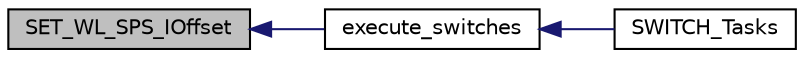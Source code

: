 digraph "SET_WL_SPS_IOffset"
{
  edge [fontname="Helvetica",fontsize="10",labelfontname="Helvetica",labelfontsize="10"];
  node [fontname="Helvetica",fontsize="10",shape=record];
  rankdir="LR";
  Node1710 [label="SET_WL_SPS_IOffset",height=0.2,width=0.4,color="black", fillcolor="grey75", style="filled", fontcolor="black"];
  Node1710 -> Node1711 [dir="back",color="midnightblue",fontsize="10",style="solid",fontname="Helvetica"];
  Node1711 [label="execute_switches",height=0.2,width=0.4,color="black", fillcolor="white", style="filled",URL="$inszt__switches_8c.html#aed0a5a04947c339791d9c4ff3c430ed3"];
  Node1711 -> Node1712 [dir="back",color="midnightblue",fontsize="10",style="solid",fontname="Helvetica"];
  Node1712 [label="SWITCH_Tasks",height=0.2,width=0.4,color="black", fillcolor="white", style="filled",URL="$switches_8h.html#a0ffce63133343b1dfc8e67d0f6d13780"];
}
